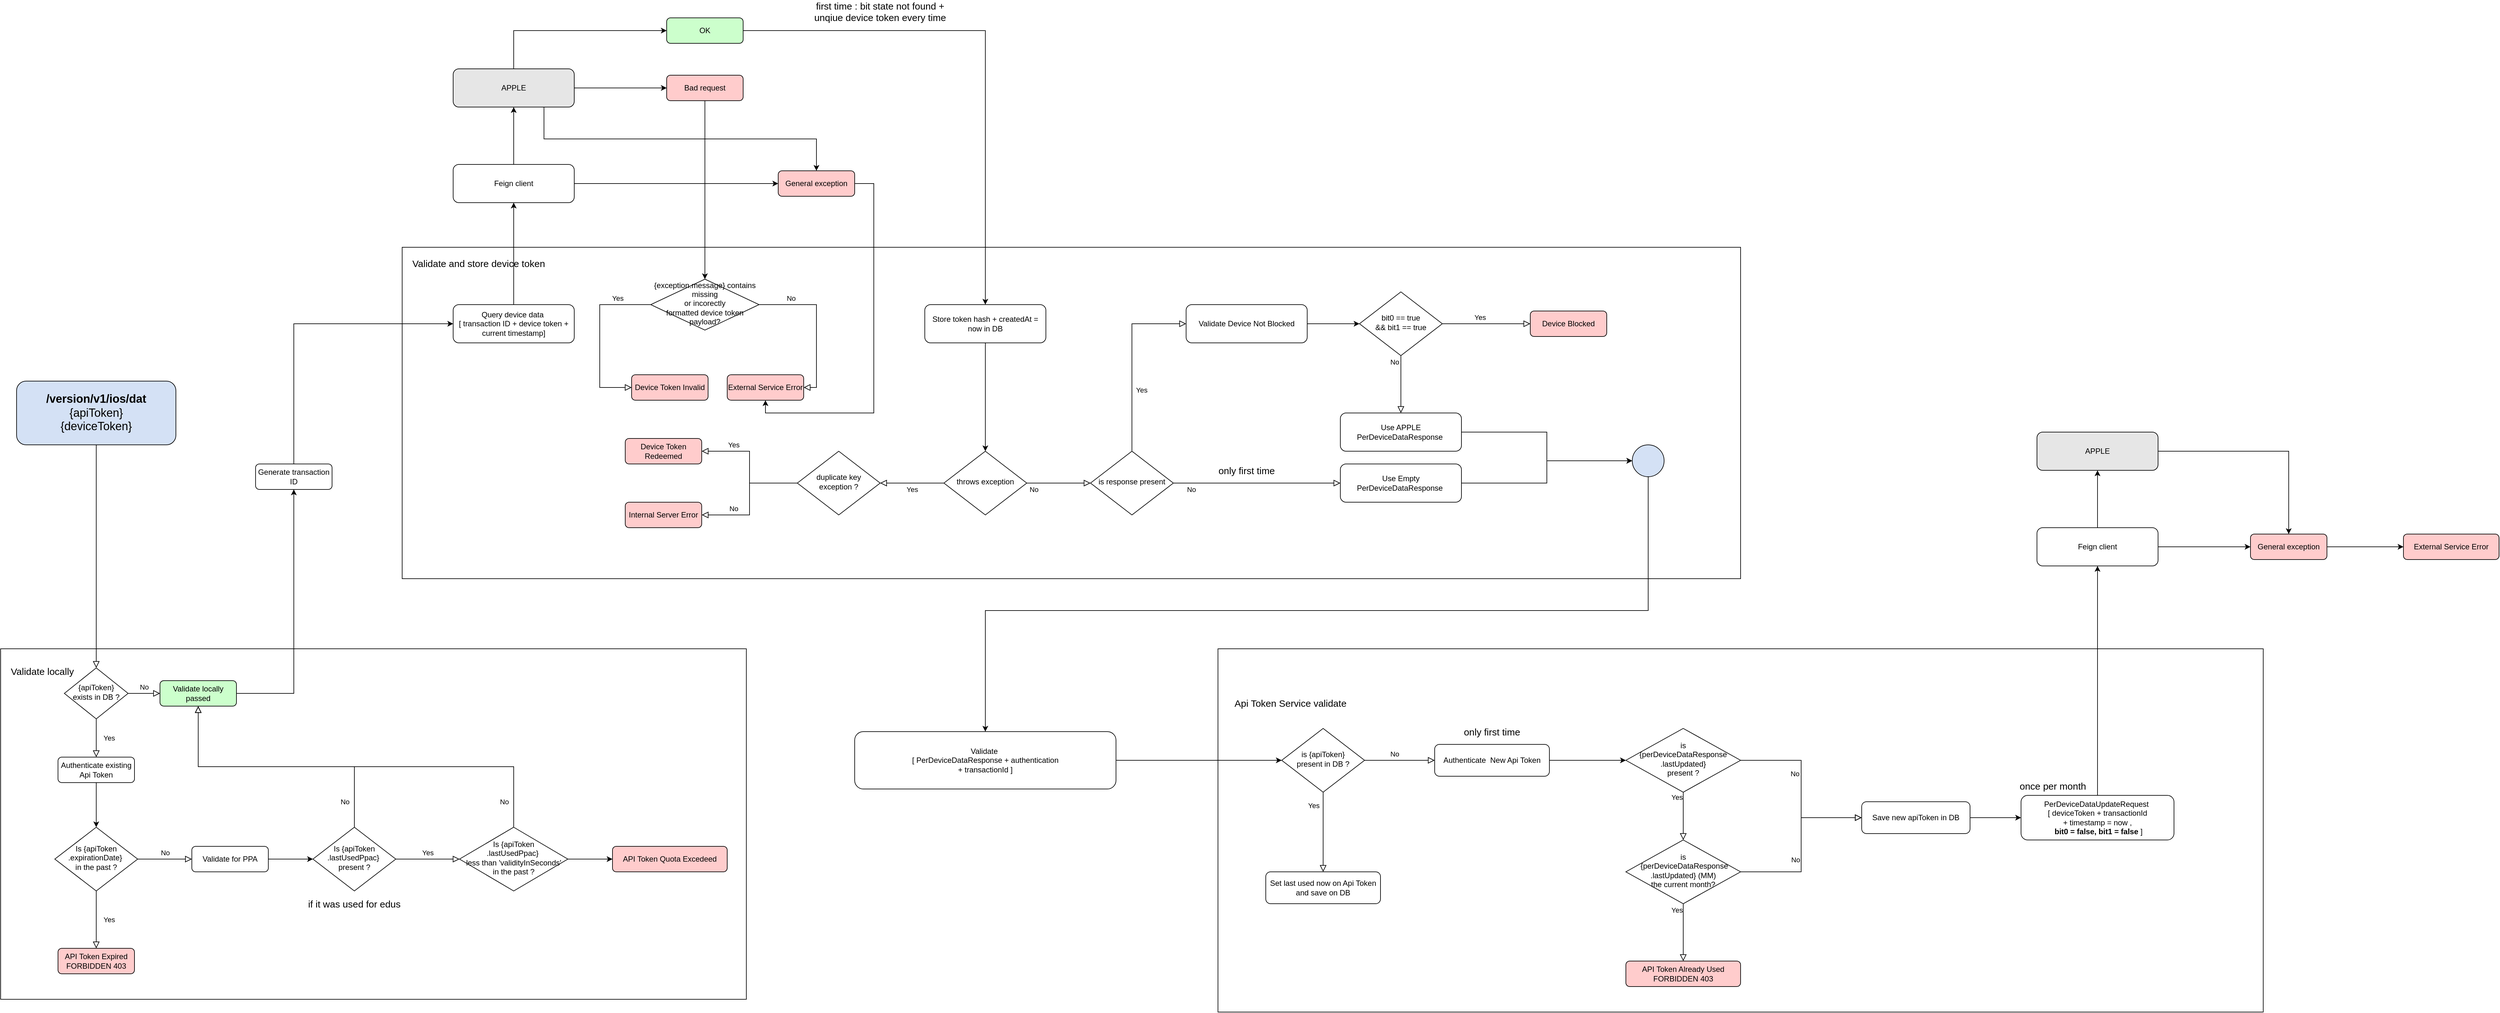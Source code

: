 <mxfile version="15.2.9" type="device"><diagram id="C5RBs43oDa-KdzZeNtuy" name="Page-1"><mxGraphModel dx="4970" dy="3522" grid="1" gridSize="10" guides="1" tooltips="1" connect="1" arrows="1" fold="1" page="1" pageScale="1" pageWidth="827" pageHeight="1169" math="0" shadow="0"><root><mxCell id="WIyWlLk6GJQsqaUBKTNV-0"/><mxCell id="WIyWlLk6GJQsqaUBKTNV-1" parent="WIyWlLk6GJQsqaUBKTNV-0"/><mxCell id="kDPCzdwCUAoRfDHpluw6-25" value="" style="rounded=0;whiteSpace=wrap;html=1;" parent="WIyWlLk6GJQsqaUBKTNV-1" vertex="1"><mxGeometry x="1120" y="-480" width="2100" height="520" as="geometry"/></mxCell><mxCell id="kDPCzdwCUAoRfDHpluw6-26" value="Validate and store device token" style="text;strokeColor=none;fillColor=none;align=left;verticalAlign=top;spacingLeft=4;spacingRight=4;overflow=hidden;rotatable=0;points=[[0,0.5],[1,0.5]];portConstraint=eastwest;fontSize=15;" parent="WIyWlLk6GJQsqaUBKTNV-1" vertex="1"><mxGeometry x="1130" y="-470" width="250" height="20" as="geometry"/></mxCell><mxCell id="kDPCzdwCUAoRfDHpluw6-1" value="" style="rounded=0;whiteSpace=wrap;html=1;" parent="WIyWlLk6GJQsqaUBKTNV-1" vertex="1"><mxGeometry x="490" y="150" width="1170" height="550" as="geometry"/></mxCell><mxCell id="WIyWlLk6GJQsqaUBKTNV-2" value="" style="rounded=0;html=1;jettySize=auto;orthogonalLoop=1;fontSize=11;endArrow=block;endFill=0;endSize=8;strokeWidth=1;shadow=0;labelBackgroundColor=none;edgeStyle=orthogonalEdgeStyle;" parent="WIyWlLk6GJQsqaUBKTNV-1" source="WIyWlLk6GJQsqaUBKTNV-3" target="WIyWlLk6GJQsqaUBKTNV-6" edge="1"><mxGeometry relative="1" as="geometry"/></mxCell><mxCell id="WIyWlLk6GJQsqaUBKTNV-3" value="&lt;font style=&quot;font-size: 18px&quot;&gt;&lt;b&gt;/version/v1/ios/dat&lt;/b&gt;&lt;br&gt;{apiToken}&lt;br&gt;{deviceToken}&lt;/font&gt;" style="rounded=1;whiteSpace=wrap;html=1;fontSize=12;glass=0;strokeWidth=1;shadow=0;fillColor=#D4E1F5;" parent="WIyWlLk6GJQsqaUBKTNV-1" vertex="1"><mxGeometry x="515" y="-270" width="250" height="100" as="geometry"/></mxCell><mxCell id="WIyWlLk6GJQsqaUBKTNV-4" value="Yes" style="rounded=0;html=1;jettySize=auto;orthogonalLoop=1;fontSize=11;endArrow=block;endFill=0;endSize=8;strokeWidth=1;shadow=0;labelBackgroundColor=none;edgeStyle=orthogonalEdgeStyle;" parent="WIyWlLk6GJQsqaUBKTNV-1" source="WIyWlLk6GJQsqaUBKTNV-6" target="WIyWlLk6GJQsqaUBKTNV-12" edge="1"><mxGeometry y="20" relative="1" as="geometry"><mxPoint as="offset"/><mxPoint x="640" y="300" as="targetPoint"/></mxGeometry></mxCell><mxCell id="WIyWlLk6GJQsqaUBKTNV-5" value="No" style="edgeStyle=orthogonalEdgeStyle;rounded=0;html=1;jettySize=auto;orthogonalLoop=1;fontSize=11;endArrow=block;endFill=0;endSize=8;strokeWidth=1;shadow=0;labelBackgroundColor=none;" parent="WIyWlLk6GJQsqaUBKTNV-1" source="WIyWlLk6GJQsqaUBKTNV-6" target="WIyWlLk6GJQsqaUBKTNV-7" edge="1"><mxGeometry y="10" relative="1" as="geometry"><mxPoint as="offset"/></mxGeometry></mxCell><mxCell id="WIyWlLk6GJQsqaUBKTNV-6" value="{apiToken} exists in DB ?" style="rhombus;whiteSpace=wrap;html=1;shadow=0;fontFamily=Helvetica;fontSize=12;align=center;strokeWidth=1;spacing=6;spacingTop=-4;" parent="WIyWlLk6GJQsqaUBKTNV-1" vertex="1"><mxGeometry x="590" y="180" width="100" height="80" as="geometry"/></mxCell><mxCell id="kDPCzdwCUAoRfDHpluw6-21" style="edgeStyle=orthogonalEdgeStyle;rounded=0;orthogonalLoop=1;jettySize=auto;html=1;entryX=0.5;entryY=1;entryDx=0;entryDy=0;fontSize=15;exitX=1;exitY=0.5;exitDx=0;exitDy=0;" parent="WIyWlLk6GJQsqaUBKTNV-1" source="WIyWlLk6GJQsqaUBKTNV-7" target="kDPCzdwCUAoRfDHpluw6-19" edge="1"><mxGeometry relative="1" as="geometry"/></mxCell><mxCell id="WIyWlLk6GJQsqaUBKTNV-7" value="Validate locally passed" style="rounded=1;whiteSpace=wrap;html=1;fontSize=12;glass=0;strokeWidth=1;shadow=0;fillColor=#CCFFCC;" parent="WIyWlLk6GJQsqaUBKTNV-1" vertex="1"><mxGeometry x="740" y="200" width="120" height="40" as="geometry"/></mxCell><mxCell id="WIyWlLk6GJQsqaUBKTNV-11" value="API Token Expired&lt;br&gt;FORBIDDEN 403" style="rounded=1;whiteSpace=wrap;html=1;fontSize=12;glass=0;strokeWidth=1;shadow=0;fillColor=#FFCCCC;" parent="WIyWlLk6GJQsqaUBKTNV-1" vertex="1"><mxGeometry x="580" y="620" width="120" height="40" as="geometry"/></mxCell><mxCell id="kDPCzdwCUAoRfDHpluw6-3" style="edgeStyle=orthogonalEdgeStyle;rounded=0;orthogonalLoop=1;jettySize=auto;html=1;entryX=0.5;entryY=0;entryDx=0;entryDy=0;" parent="WIyWlLk6GJQsqaUBKTNV-1" source="WIyWlLk6GJQsqaUBKTNV-12" target="kDPCzdwCUAoRfDHpluw6-2" edge="1"><mxGeometry relative="1" as="geometry"/></mxCell><mxCell id="WIyWlLk6GJQsqaUBKTNV-12" value="Authenticate existing Api Token" style="rounded=1;whiteSpace=wrap;html=1;fontSize=12;glass=0;strokeWidth=1;shadow=0;" parent="WIyWlLk6GJQsqaUBKTNV-1" vertex="1"><mxGeometry x="580" y="320" width="120" height="40" as="geometry"/></mxCell><mxCell id="kDPCzdwCUAoRfDHpluw6-2" value="Is {apiToken&lt;br&gt;.expirationDate}&amp;nbsp;&lt;br&gt;in the past ?" style="rhombus;whiteSpace=wrap;html=1;shadow=0;fontFamily=Helvetica;fontSize=12;align=center;strokeWidth=1;spacing=6;spacingTop=-4;" parent="WIyWlLk6GJQsqaUBKTNV-1" vertex="1"><mxGeometry x="575" y="430" width="130" height="100" as="geometry"/></mxCell><mxCell id="kDPCzdwCUAoRfDHpluw6-7" value="Yes" style="rounded=0;html=1;jettySize=auto;orthogonalLoop=1;fontSize=11;endArrow=block;endFill=0;endSize=8;strokeWidth=1;shadow=0;labelBackgroundColor=none;edgeStyle=orthogonalEdgeStyle;exitX=0.5;exitY=1;exitDx=0;exitDy=0;entryX=0.5;entryY=0;entryDx=0;entryDy=0;" parent="WIyWlLk6GJQsqaUBKTNV-1" source="kDPCzdwCUAoRfDHpluw6-2" target="WIyWlLk6GJQsqaUBKTNV-11" edge="1"><mxGeometry y="20" relative="1" as="geometry"><mxPoint as="offset"/><mxPoint x="730" y="530" as="sourcePoint"/><mxPoint x="730" y="590" as="targetPoint"/></mxGeometry></mxCell><mxCell id="kDPCzdwCUAoRfDHpluw6-8" value="No" style="edgeStyle=orthogonalEdgeStyle;rounded=0;html=1;jettySize=auto;orthogonalLoop=1;fontSize=11;endArrow=block;endFill=0;endSize=8;strokeWidth=1;shadow=0;labelBackgroundColor=none;exitX=1;exitY=0.5;exitDx=0;exitDy=0;entryX=0;entryY=0.5;entryDx=0;entryDy=0;" parent="WIyWlLk6GJQsqaUBKTNV-1" source="kDPCzdwCUAoRfDHpluw6-2" target="kDPCzdwCUAoRfDHpluw6-9" edge="1"><mxGeometry y="10" relative="1" as="geometry"><mxPoint as="offset"/><mxPoint x="775" y="490" as="sourcePoint"/><mxPoint x="820" y="480" as="targetPoint"/></mxGeometry></mxCell><mxCell id="kDPCzdwCUAoRfDHpluw6-11" style="edgeStyle=orthogonalEdgeStyle;rounded=0;orthogonalLoop=1;jettySize=auto;html=1;" parent="WIyWlLk6GJQsqaUBKTNV-1" source="kDPCzdwCUAoRfDHpluw6-9" target="kDPCzdwCUAoRfDHpluw6-10" edge="1"><mxGeometry relative="1" as="geometry"/></mxCell><mxCell id="kDPCzdwCUAoRfDHpluw6-9" value="Validate for PPA" style="rounded=1;whiteSpace=wrap;html=1;fontSize=12;glass=0;strokeWidth=1;shadow=0;" parent="WIyWlLk6GJQsqaUBKTNV-1" vertex="1"><mxGeometry x="790" y="460" width="120" height="40" as="geometry"/></mxCell><mxCell id="kDPCzdwCUAoRfDHpluw6-10" value="Is {apiToken&lt;br&gt;.lastUsedPpac}&amp;nbsp;&lt;br&gt;present ?" style="rhombus;whiteSpace=wrap;html=1;shadow=0;fontFamily=Helvetica;fontSize=12;align=center;strokeWidth=1;spacing=6;spacingTop=-4;" parent="WIyWlLk6GJQsqaUBKTNV-1" vertex="1"><mxGeometry x="980" y="430" width="130" height="100" as="geometry"/></mxCell><mxCell id="kDPCzdwCUAoRfDHpluw6-13" value="Yes" style="edgeStyle=orthogonalEdgeStyle;rounded=0;html=1;jettySize=auto;orthogonalLoop=1;fontSize=11;endArrow=block;endFill=0;endSize=8;strokeWidth=1;shadow=0;labelBackgroundColor=none;exitX=1;exitY=0.5;exitDx=0;exitDy=0;entryX=0;entryY=0.5;entryDx=0;entryDy=0;" parent="WIyWlLk6GJQsqaUBKTNV-1" source="kDPCzdwCUAoRfDHpluw6-10" target="kDPCzdwCUAoRfDHpluw6-14" edge="1"><mxGeometry y="10" relative="1" as="geometry"><mxPoint as="offset"/><mxPoint x="1270" y="479.5" as="sourcePoint"/><mxPoint x="1220" y="480" as="targetPoint"/></mxGeometry></mxCell><mxCell id="kDPCzdwCUAoRfDHpluw6-16" style="edgeStyle=orthogonalEdgeStyle;rounded=0;orthogonalLoop=1;jettySize=auto;html=1;entryX=0;entryY=0.5;entryDx=0;entryDy=0;" parent="WIyWlLk6GJQsqaUBKTNV-1" source="kDPCzdwCUAoRfDHpluw6-14" target="kDPCzdwCUAoRfDHpluw6-15" edge="1"><mxGeometry relative="1" as="geometry"/></mxCell><mxCell id="kDPCzdwCUAoRfDHpluw6-14" value="Is {apiToken&lt;br&gt;.lastUsedPpac}&amp;nbsp;&lt;br&gt;less than 'validityInSeconds' in the past ?" style="rhombus;whiteSpace=wrap;html=1;shadow=0;fontFamily=Helvetica;fontSize=12;align=center;strokeWidth=1;spacing=6;spacingTop=-4;" parent="WIyWlLk6GJQsqaUBKTNV-1" vertex="1"><mxGeometry x="1210" y="430" width="170" height="100" as="geometry"/></mxCell><mxCell id="kDPCzdwCUAoRfDHpluw6-15" value="API Token Quota Excedeed&lt;br&gt;" style="rounded=1;whiteSpace=wrap;html=1;fontSize=12;glass=0;strokeWidth=1;shadow=0;fillColor=#FFCCCC;" parent="WIyWlLk6GJQsqaUBKTNV-1" vertex="1"><mxGeometry x="1450" y="460" width="180" height="40" as="geometry"/></mxCell><mxCell id="kDPCzdwCUAoRfDHpluw6-17" value="No" style="edgeStyle=orthogonalEdgeStyle;rounded=0;html=1;jettySize=auto;orthogonalLoop=1;fontSize=11;endArrow=block;endFill=0;endSize=8;strokeWidth=1;shadow=0;labelBackgroundColor=none;exitX=0.5;exitY=0;exitDx=0;exitDy=0;entryX=0.5;entryY=1;entryDx=0;entryDy=0;" parent="WIyWlLk6GJQsqaUBKTNV-1" source="kDPCzdwCUAoRfDHpluw6-14" target="WIyWlLk6GJQsqaUBKTNV-7" edge="1"><mxGeometry x="-0.883" y="15" relative="1" as="geometry"><mxPoint as="offset"/><mxPoint x="1240" y="360" as="sourcePoint"/><mxPoint x="1325" y="360" as="targetPoint"/></mxGeometry></mxCell><mxCell id="kDPCzdwCUAoRfDHpluw6-18" value="Validate locally" style="text;strokeColor=none;fillColor=none;align=left;verticalAlign=top;spacingLeft=4;spacingRight=4;overflow=hidden;rotatable=0;points=[[0,0.5],[1,0.5]];portConstraint=eastwest;fontSize=15;" parent="WIyWlLk6GJQsqaUBKTNV-1" vertex="1"><mxGeometry x="500" y="170" width="130" height="20" as="geometry"/></mxCell><mxCell id="kDPCzdwCUAoRfDHpluw6-24" style="edgeStyle=orthogonalEdgeStyle;rounded=0;orthogonalLoop=1;jettySize=auto;html=1;entryX=0;entryY=0.5;entryDx=0;entryDy=0;fontSize=15;exitX=0.5;exitY=0;exitDx=0;exitDy=0;" parent="WIyWlLk6GJQsqaUBKTNV-1" target="kDPCzdwCUAoRfDHpluw6-23" edge="1"><mxGeometry relative="1" as="geometry"><mxPoint x="950" as="sourcePoint"/><Array as="points"><mxPoint x="950" y="-360"/></Array></mxGeometry></mxCell><mxCell id="kDPCzdwCUAoRfDHpluw6-19" value="Generate transaction ID" style="rounded=1;whiteSpace=wrap;html=1;fontSize=12;glass=0;strokeWidth=1;shadow=0;" parent="WIyWlLk6GJQsqaUBKTNV-1" vertex="1"><mxGeometry x="890" y="-140" width="120" height="40" as="geometry"/></mxCell><mxCell id="kDPCzdwCUAoRfDHpluw6-28" style="edgeStyle=orthogonalEdgeStyle;rounded=0;orthogonalLoop=1;jettySize=auto;html=1;entryX=0.5;entryY=1;entryDx=0;entryDy=0;fontSize=15;" parent="WIyWlLk6GJQsqaUBKTNV-1" source="kDPCzdwCUAoRfDHpluw6-23" target="kDPCzdwCUAoRfDHpluw6-32" edge="1"><mxGeometry relative="1" as="geometry"/></mxCell><mxCell id="kDPCzdwCUAoRfDHpluw6-23" value="Query device data&amp;nbsp;&lt;br&gt;[ transaction ID + device token + current timestamp]" style="rounded=1;whiteSpace=wrap;html=1;fontSize=12;glass=0;strokeWidth=1;shadow=0;" parent="WIyWlLk6GJQsqaUBKTNV-1" vertex="1"><mxGeometry x="1200" y="-390" width="190" height="60" as="geometry"/></mxCell><mxCell id="kDPCzdwCUAoRfDHpluw6-31" style="edgeStyle=orthogonalEdgeStyle;rounded=0;orthogonalLoop=1;jettySize=auto;html=1;entryX=0;entryY=0.5;entryDx=0;entryDy=0;fontSize=15;" parent="WIyWlLk6GJQsqaUBKTNV-1" source="kDPCzdwCUAoRfDHpluw6-27" target="kDPCzdwCUAoRfDHpluw6-30" edge="1"><mxGeometry relative="1" as="geometry"/></mxCell><mxCell id="kDPCzdwCUAoRfDHpluw6-47" style="edgeStyle=orthogonalEdgeStyle;rounded=0;orthogonalLoop=1;jettySize=auto;html=1;entryX=0;entryY=0.5;entryDx=0;entryDy=0;fontSize=15;" parent="WIyWlLk6GJQsqaUBKTNV-1" source="kDPCzdwCUAoRfDHpluw6-27" target="kDPCzdwCUAoRfDHpluw6-45" edge="1"><mxGeometry relative="1" as="geometry"><Array as="points"><mxPoint x="1295" y="-820"/></Array></mxGeometry></mxCell><mxCell id="nujJ4bmNNeOrQRtzwiXc-0" style="edgeStyle=orthogonalEdgeStyle;rounded=0;orthogonalLoop=1;jettySize=auto;html=1;exitX=0.75;exitY=1;exitDx=0;exitDy=0;entryX=0.5;entryY=0;entryDx=0;entryDy=0;" edge="1" parent="WIyWlLk6GJQsqaUBKTNV-1" source="kDPCzdwCUAoRfDHpluw6-27" target="kDPCzdwCUAoRfDHpluw6-34"><mxGeometry relative="1" as="geometry"/></mxCell><mxCell id="kDPCzdwCUAoRfDHpluw6-27" value="APPLE" style="rounded=1;whiteSpace=wrap;html=1;fontSize=12;glass=0;strokeWidth=1;shadow=0;fillColor=#E6E6E6;" parent="WIyWlLk6GJQsqaUBKTNV-1" vertex="1"><mxGeometry x="1200" y="-760" width="190" height="60" as="geometry"/></mxCell><mxCell id="kDPCzdwCUAoRfDHpluw6-40" style="edgeStyle=orthogonalEdgeStyle;rounded=0;orthogonalLoop=1;jettySize=auto;html=1;entryX=0.5;entryY=0;entryDx=0;entryDy=0;fontSize=15;" parent="WIyWlLk6GJQsqaUBKTNV-1" source="kDPCzdwCUAoRfDHpluw6-30" target="kDPCzdwCUAoRfDHpluw6-39" edge="1"><mxGeometry relative="1" as="geometry"/></mxCell><mxCell id="kDPCzdwCUAoRfDHpluw6-30" value="Bad request" style="rounded=1;whiteSpace=wrap;html=1;fontSize=12;glass=0;strokeWidth=1;shadow=0;fillColor=#FFCCCC;" parent="WIyWlLk6GJQsqaUBKTNV-1" vertex="1"><mxGeometry x="1535" y="-750" width="120" height="40" as="geometry"/></mxCell><mxCell id="kDPCzdwCUAoRfDHpluw6-33" style="edgeStyle=orthogonalEdgeStyle;rounded=0;orthogonalLoop=1;jettySize=auto;html=1;entryX=0.5;entryY=1;entryDx=0;entryDy=0;fontSize=15;" parent="WIyWlLk6GJQsqaUBKTNV-1" source="kDPCzdwCUAoRfDHpluw6-32" target="kDPCzdwCUAoRfDHpluw6-27" edge="1"><mxGeometry relative="1" as="geometry"/></mxCell><mxCell id="kDPCzdwCUAoRfDHpluw6-36" style="edgeStyle=orthogonalEdgeStyle;rounded=0;orthogonalLoop=1;jettySize=auto;html=1;entryX=0;entryY=0.5;entryDx=0;entryDy=0;fontSize=15;" parent="WIyWlLk6GJQsqaUBKTNV-1" source="kDPCzdwCUAoRfDHpluw6-32" target="kDPCzdwCUAoRfDHpluw6-34" edge="1"><mxGeometry relative="1" as="geometry"/></mxCell><mxCell id="kDPCzdwCUAoRfDHpluw6-32" value="Feign client" style="rounded=1;whiteSpace=wrap;html=1;fontSize=12;glass=0;strokeWidth=1;shadow=0;" parent="WIyWlLk6GJQsqaUBKTNV-1" vertex="1"><mxGeometry x="1200" y="-610" width="190" height="60" as="geometry"/></mxCell><mxCell id="kDPCzdwCUAoRfDHpluw6-44" style="edgeStyle=orthogonalEdgeStyle;rounded=0;orthogonalLoop=1;jettySize=auto;html=1;entryX=0.5;entryY=1;entryDx=0;entryDy=0;fontSize=15;" parent="WIyWlLk6GJQsqaUBKTNV-1" source="kDPCzdwCUAoRfDHpluw6-34" target="kDPCzdwCUAoRfDHpluw6-38" edge="1"><mxGeometry relative="1" as="geometry"><Array as="points"><mxPoint x="1860" y="-580"/><mxPoint x="1860" y="-220"/><mxPoint x="1690" y="-220"/></Array></mxGeometry></mxCell><mxCell id="kDPCzdwCUAoRfDHpluw6-34" value="General exception" style="rounded=1;whiteSpace=wrap;html=1;fontSize=12;glass=0;strokeWidth=1;shadow=0;fillColor=#FFCCCC;" parent="WIyWlLk6GJQsqaUBKTNV-1" vertex="1"><mxGeometry x="1710" y="-600" width="120" height="40" as="geometry"/></mxCell><mxCell id="kDPCzdwCUAoRfDHpluw6-37" value="Device Token Invalid" style="rounded=1;whiteSpace=wrap;html=1;fontSize=12;glass=0;strokeWidth=1;shadow=0;fillColor=#FFCCCC;" parent="WIyWlLk6GJQsqaUBKTNV-1" vertex="1"><mxGeometry x="1480" y="-280" width="120" height="40" as="geometry"/></mxCell><mxCell id="kDPCzdwCUAoRfDHpluw6-38" value="External Service Error" style="rounded=1;whiteSpace=wrap;html=1;fontSize=12;glass=0;strokeWidth=1;shadow=0;fillColor=#FFCCCC;" parent="WIyWlLk6GJQsqaUBKTNV-1" vertex="1"><mxGeometry x="1630" y="-280" width="120" height="40" as="geometry"/></mxCell><mxCell id="kDPCzdwCUAoRfDHpluw6-39" value="{exception.message} contains missing &lt;br&gt;or incorectly &lt;br&gt;formatted device token payload?" style="rhombus;whiteSpace=wrap;html=1;shadow=0;fontFamily=Helvetica;fontSize=12;align=center;strokeWidth=1;spacing=6;spacingTop=-4;" parent="WIyWlLk6GJQsqaUBKTNV-1" vertex="1"><mxGeometry x="1510" y="-430" width="170" height="80" as="geometry"/></mxCell><mxCell id="kDPCzdwCUAoRfDHpluw6-41" value="No" style="edgeStyle=orthogonalEdgeStyle;rounded=0;html=1;jettySize=auto;orthogonalLoop=1;fontSize=11;endArrow=block;endFill=0;endSize=8;strokeWidth=1;shadow=0;labelBackgroundColor=none;exitX=1;exitY=0.5;exitDx=0;exitDy=0;entryX=1;entryY=0.5;entryDx=0;entryDy=0;" parent="WIyWlLk6GJQsqaUBKTNV-1" source="kDPCzdwCUAoRfDHpluw6-39" target="kDPCzdwCUAoRfDHpluw6-38" edge="1"><mxGeometry x="-0.583" y="10" relative="1" as="geometry"><mxPoint as="offset"/><mxPoint x="1460" y="-330" as="sourcePoint"/><mxPoint x="1510" y="-330" as="targetPoint"/></mxGeometry></mxCell><mxCell id="kDPCzdwCUAoRfDHpluw6-42" value="Yes" style="edgeStyle=orthogonalEdgeStyle;rounded=0;html=1;jettySize=auto;orthogonalLoop=1;fontSize=11;endArrow=block;endFill=0;endSize=8;strokeWidth=1;shadow=0;labelBackgroundColor=none;exitX=0;exitY=0.5;exitDx=0;exitDy=0;entryX=0;entryY=0.5;entryDx=0;entryDy=0;" parent="WIyWlLk6GJQsqaUBKTNV-1" source="kDPCzdwCUAoRfDHpluw6-39" target="kDPCzdwCUAoRfDHpluw6-37" edge="1"><mxGeometry x="-0.6" y="-10" relative="1" as="geometry"><mxPoint as="offset"/><mxPoint x="1690" y="-380" as="sourcePoint"/><mxPoint x="1811" y="-320" as="targetPoint"/><Array as="points"><mxPoint x="1430" y="-390"/><mxPoint x="1430" y="-260"/></Array></mxGeometry></mxCell><mxCell id="kDPCzdwCUAoRfDHpluw6-51" style="edgeStyle=orthogonalEdgeStyle;rounded=0;orthogonalLoop=1;jettySize=auto;html=1;fontSize=15;" parent="WIyWlLk6GJQsqaUBKTNV-1" source="kDPCzdwCUAoRfDHpluw6-45" target="kDPCzdwCUAoRfDHpluw6-50" edge="1"><mxGeometry relative="1" as="geometry"/></mxCell><mxCell id="kDPCzdwCUAoRfDHpluw6-45" value="OK" style="rounded=1;whiteSpace=wrap;html=1;fontSize=12;glass=0;strokeWidth=1;shadow=0;fillColor=#CCFFCC;" parent="WIyWlLk6GJQsqaUBKTNV-1" vertex="1"><mxGeometry x="1535" y="-840" width="120" height="40" as="geometry"/></mxCell><mxCell id="kDPCzdwCUAoRfDHpluw6-57" style="edgeStyle=orthogonalEdgeStyle;rounded=0;orthogonalLoop=1;jettySize=auto;html=1;fontSize=15;" parent="WIyWlLk6GJQsqaUBKTNV-1" source="kDPCzdwCUAoRfDHpluw6-50" target="kDPCzdwCUAoRfDHpluw6-52" edge="1"><mxGeometry relative="1" as="geometry"/></mxCell><mxCell id="kDPCzdwCUAoRfDHpluw6-50" value="Store token hash + createdAt = now in DB" style="rounded=1;whiteSpace=wrap;html=1;fontSize=12;glass=0;strokeWidth=1;shadow=0;" parent="WIyWlLk6GJQsqaUBKTNV-1" vertex="1"><mxGeometry x="1940" y="-390" width="190" height="60" as="geometry"/></mxCell><mxCell id="kDPCzdwCUAoRfDHpluw6-52" value="throws exception" style="rhombus;whiteSpace=wrap;html=1;shadow=0;fontFamily=Helvetica;fontSize=12;align=center;strokeWidth=1;spacing=6;spacingTop=-4;" parent="WIyWlLk6GJQsqaUBKTNV-1" vertex="1"><mxGeometry x="1970" y="-160" width="130" height="100" as="geometry"/></mxCell><mxCell id="kDPCzdwCUAoRfDHpluw6-54" value="Yes" style="edgeStyle=orthogonalEdgeStyle;rounded=0;html=1;jettySize=auto;orthogonalLoop=1;fontSize=11;endArrow=block;endFill=0;endSize=8;strokeWidth=1;shadow=0;labelBackgroundColor=none;exitX=0;exitY=0.5;exitDx=0;exitDy=0;entryX=1;entryY=0.5;entryDx=0;entryDy=0;" parent="WIyWlLk6GJQsqaUBKTNV-1" source="kDPCzdwCUAoRfDHpluw6-52" target="kDPCzdwCUAoRfDHpluw6-56" edge="1"><mxGeometry y="10" relative="1" as="geometry"><mxPoint as="offset"/><mxPoint x="2110.0" y="-170" as="sourcePoint"/><mxPoint x="2210.0" y="-170" as="targetPoint"/></mxGeometry></mxCell><mxCell id="kDPCzdwCUAoRfDHpluw6-56" value="duplicate key exception ?" style="rhombus;whiteSpace=wrap;html=1;shadow=0;fontFamily=Helvetica;fontSize=12;align=center;strokeWidth=1;spacing=6;spacingTop=-4;" parent="WIyWlLk6GJQsqaUBKTNV-1" vertex="1"><mxGeometry x="1740" y="-160" width="130" height="100" as="geometry"/></mxCell><mxCell id="kDPCzdwCUAoRfDHpluw6-58" value="Device Token Redeemed" style="rounded=1;whiteSpace=wrap;html=1;fontSize=12;glass=0;strokeWidth=1;shadow=0;fillColor=#FFCCCC;" parent="WIyWlLk6GJQsqaUBKTNV-1" vertex="1"><mxGeometry x="1470" y="-180" width="120" height="40" as="geometry"/></mxCell><mxCell id="kDPCzdwCUAoRfDHpluw6-59" value="Internal Server Error" style="rounded=1;whiteSpace=wrap;html=1;fontSize=12;glass=0;strokeWidth=1;shadow=0;fillColor=#FFCCCC;" parent="WIyWlLk6GJQsqaUBKTNV-1" vertex="1"><mxGeometry x="1470" y="-80" width="120" height="40" as="geometry"/></mxCell><mxCell id="kDPCzdwCUAoRfDHpluw6-63" value="Yes" style="edgeStyle=orthogonalEdgeStyle;rounded=0;html=1;jettySize=auto;orthogonalLoop=1;fontSize=11;endArrow=block;endFill=0;endSize=8;strokeWidth=1;shadow=0;labelBackgroundColor=none;exitX=0;exitY=0.5;exitDx=0;exitDy=0;entryX=1;entryY=0.5;entryDx=0;entryDy=0;" parent="WIyWlLk6GJQsqaUBKTNV-1" source="kDPCzdwCUAoRfDHpluw6-56" target="kDPCzdwCUAoRfDHpluw6-58" edge="1"><mxGeometry x="0.5" y="-10" relative="1" as="geometry"><mxPoint as="offset"/><mxPoint x="1980" y="-100" as="sourcePoint"/><mxPoint x="1880" y="-100" as="targetPoint"/></mxGeometry></mxCell><mxCell id="kDPCzdwCUAoRfDHpluw6-64" value="No" style="edgeStyle=orthogonalEdgeStyle;rounded=0;html=1;jettySize=auto;orthogonalLoop=1;fontSize=11;endArrow=block;endFill=0;endSize=8;strokeWidth=1;shadow=0;labelBackgroundColor=none;exitX=0;exitY=0.5;exitDx=0;exitDy=0;entryX=1;entryY=0.5;entryDx=0;entryDy=0;" parent="WIyWlLk6GJQsqaUBKTNV-1" source="kDPCzdwCUAoRfDHpluw6-56" target="kDPCzdwCUAoRfDHpluw6-59" edge="1"><mxGeometry x="0.5" y="-10" relative="1" as="geometry"><mxPoint as="offset"/><mxPoint x="1750" y="-100" as="sourcePoint"/><mxPoint x="1600" y="-150" as="targetPoint"/></mxGeometry></mxCell><mxCell id="kDPCzdwCUAoRfDHpluw6-65" value="No" style="edgeStyle=orthogonalEdgeStyle;rounded=0;html=1;jettySize=auto;orthogonalLoop=1;fontSize=11;endArrow=block;endFill=0;endSize=8;strokeWidth=1;shadow=0;labelBackgroundColor=none;exitX=1;exitY=0.5;exitDx=0;exitDy=0;entryX=0;entryY=0.5;entryDx=0;entryDy=0;" parent="WIyWlLk6GJQsqaUBKTNV-1" source="kDPCzdwCUAoRfDHpluw6-52" target="kDPCzdwCUAoRfDHpluw6-66" edge="1"><mxGeometry x="-0.787" y="-10" relative="1" as="geometry"><mxPoint as="offset"/><mxPoint x="2160" y="-230" as="sourcePoint"/><mxPoint x="2060" y="-230" as="targetPoint"/></mxGeometry></mxCell><mxCell id="kDPCzdwCUAoRfDHpluw6-66" value="is response present" style="rhombus;whiteSpace=wrap;html=1;shadow=0;fontFamily=Helvetica;fontSize=12;align=center;strokeWidth=1;spacing=6;spacingTop=-4;" parent="WIyWlLk6GJQsqaUBKTNV-1" vertex="1"><mxGeometry x="2200" y="-160" width="130" height="100" as="geometry"/></mxCell><mxCell id="kDPCzdwCUAoRfDHpluw6-74" style="edgeStyle=orthogonalEdgeStyle;rounded=0;orthogonalLoop=1;jettySize=auto;html=1;entryX=0;entryY=0.5;entryDx=0;entryDy=0;fontSize=15;" parent="WIyWlLk6GJQsqaUBKTNV-1" source="kDPCzdwCUAoRfDHpluw6-67" target="kDPCzdwCUAoRfDHpluw6-69" edge="1"><mxGeometry relative="1" as="geometry"/></mxCell><mxCell id="kDPCzdwCUAoRfDHpluw6-67" value="Validate Device Not Blocked" style="rounded=1;whiteSpace=wrap;html=1;fontSize=12;glass=0;strokeWidth=1;shadow=0;" parent="WIyWlLk6GJQsqaUBKTNV-1" vertex="1"><mxGeometry x="2350" y="-390" width="190" height="60" as="geometry"/></mxCell><mxCell id="kDPCzdwCUAoRfDHpluw6-69" value="bit0 == true&lt;br&gt;&amp;amp;&amp;amp; bit1 == true" style="rhombus;whiteSpace=wrap;html=1;shadow=0;fontFamily=Helvetica;fontSize=12;align=center;strokeWidth=1;spacing=6;spacingTop=-4;" parent="WIyWlLk6GJQsqaUBKTNV-1" vertex="1"><mxGeometry x="2622" y="-410" width="130" height="100" as="geometry"/></mxCell><mxCell id="kDPCzdwCUAoRfDHpluw6-71" value="Device Blocked" style="rounded=1;whiteSpace=wrap;html=1;fontSize=12;glass=0;strokeWidth=1;shadow=0;fillColor=#FFCCCC;" parent="WIyWlLk6GJQsqaUBKTNV-1" vertex="1"><mxGeometry x="2890" y="-380" width="120" height="40" as="geometry"/></mxCell><mxCell id="kDPCzdwCUAoRfDHpluw6-75" value="Yes" style="edgeStyle=orthogonalEdgeStyle;rounded=0;html=1;jettySize=auto;orthogonalLoop=1;fontSize=11;endArrow=block;endFill=0;endSize=8;strokeWidth=1;shadow=0;labelBackgroundColor=none;exitX=1;exitY=0.5;exitDx=0;exitDy=0;entryX=0;entryY=0.5;entryDx=0;entryDy=0;" parent="WIyWlLk6GJQsqaUBKTNV-1" source="kDPCzdwCUAoRfDHpluw6-69" target="kDPCzdwCUAoRfDHpluw6-71" edge="1"><mxGeometry x="-0.167" y="10" relative="1" as="geometry"><mxPoint x="1" as="offset"/><mxPoint x="2930" y="-241.18" as="sourcePoint"/><mxPoint x="2830" y="-241.18" as="targetPoint"/></mxGeometry></mxCell><mxCell id="kDPCzdwCUAoRfDHpluw6-76" value="Yes" style="edgeStyle=orthogonalEdgeStyle;rounded=0;html=1;jettySize=auto;orthogonalLoop=1;fontSize=11;endArrow=block;endFill=0;endSize=8;strokeWidth=1;shadow=0;labelBackgroundColor=none;exitX=0.5;exitY=0;exitDx=0;exitDy=0;entryX=0;entryY=0.5;entryDx=0;entryDy=0;" parent="WIyWlLk6GJQsqaUBKTNV-1" source="kDPCzdwCUAoRfDHpluw6-66" target="kDPCzdwCUAoRfDHpluw6-67" edge="1"><mxGeometry x="-0.324" y="-15" relative="1" as="geometry"><mxPoint as="offset"/><mxPoint x="2370" y="-220.59" as="sourcePoint"/><mxPoint x="2490" y="-220.59" as="targetPoint"/></mxGeometry></mxCell><mxCell id="kDPCzdwCUAoRfDHpluw6-91" style="edgeStyle=orthogonalEdgeStyle;rounded=0;orthogonalLoop=1;jettySize=auto;html=1;entryX=0;entryY=0.5;entryDx=0;entryDy=0;fontSize=15;" parent="WIyWlLk6GJQsqaUBKTNV-1" source="kDPCzdwCUAoRfDHpluw6-79" target="kDPCzdwCUAoRfDHpluw6-84" edge="1"><mxGeometry relative="1" as="geometry"/></mxCell><mxCell id="kDPCzdwCUAoRfDHpluw6-79" value="Use Empty PerDeviceDataResponse&amp;nbsp;" style="rounded=1;whiteSpace=wrap;html=1;fontSize=12;glass=0;strokeWidth=1;shadow=0;" parent="WIyWlLk6GJQsqaUBKTNV-1" vertex="1"><mxGeometry x="2592" y="-140" width="190" height="60" as="geometry"/></mxCell><mxCell id="kDPCzdwCUAoRfDHpluw6-80" value="No" style="edgeStyle=orthogonalEdgeStyle;rounded=0;html=1;jettySize=auto;orthogonalLoop=1;fontSize=11;endArrow=block;endFill=0;endSize=8;strokeWidth=1;shadow=0;labelBackgroundColor=none;exitX=1;exitY=0.5;exitDx=0;exitDy=0;entryX=0;entryY=0.5;entryDx=0;entryDy=0;" parent="WIyWlLk6GJQsqaUBKTNV-1" source="kDPCzdwCUAoRfDHpluw6-66" target="kDPCzdwCUAoRfDHpluw6-79" edge="1"><mxGeometry x="-0.787" y="-10" relative="1" as="geometry"><mxPoint as="offset"/><mxPoint x="2480" y="-100" as="sourcePoint"/><mxPoint x="2580" y="-100" as="targetPoint"/></mxGeometry></mxCell><mxCell id="kDPCzdwCUAoRfDHpluw6-85" style="edgeStyle=orthogonalEdgeStyle;rounded=0;orthogonalLoop=1;jettySize=auto;html=1;entryX=0;entryY=0.5;entryDx=0;entryDy=0;fontSize=15;" parent="WIyWlLk6GJQsqaUBKTNV-1" source="kDPCzdwCUAoRfDHpluw6-81" target="kDPCzdwCUAoRfDHpluw6-84" edge="1"><mxGeometry relative="1" as="geometry"/></mxCell><mxCell id="kDPCzdwCUAoRfDHpluw6-81" value="Use APPLE PerDeviceDataResponse&amp;nbsp;" style="rounded=1;whiteSpace=wrap;html=1;fontSize=12;glass=0;strokeWidth=1;shadow=0;" parent="WIyWlLk6GJQsqaUBKTNV-1" vertex="1"><mxGeometry x="2592" y="-220" width="190" height="60" as="geometry"/></mxCell><mxCell id="kDPCzdwCUAoRfDHpluw6-82" value="No" style="edgeStyle=orthogonalEdgeStyle;rounded=0;html=1;jettySize=auto;orthogonalLoop=1;fontSize=11;endArrow=block;endFill=0;endSize=8;strokeWidth=1;shadow=0;labelBackgroundColor=none;exitX=0.5;exitY=1;exitDx=0;exitDy=0;entryX=0.5;entryY=0;entryDx=0;entryDy=0;" parent="WIyWlLk6GJQsqaUBKTNV-1" source="kDPCzdwCUAoRfDHpluw6-69" target="kDPCzdwCUAoRfDHpluw6-81" edge="1"><mxGeometry x="-0.787" y="-10" relative="1" as="geometry"><mxPoint as="offset"/><mxPoint x="2780" y="-260.59" as="sourcePoint"/><mxPoint x="3042" y="-260.59" as="targetPoint"/></mxGeometry></mxCell><mxCell id="kDPCzdwCUAoRfDHpluw6-90" value="" style="rounded=0;whiteSpace=wrap;html=1;" parent="WIyWlLk6GJQsqaUBKTNV-1" vertex="1"><mxGeometry x="2400" y="150" width="1640" height="570" as="geometry"/></mxCell><mxCell id="kDPCzdwCUAoRfDHpluw6-136" style="edgeStyle=orthogonalEdgeStyle;rounded=0;orthogonalLoop=1;jettySize=auto;html=1;fontSize=15;" parent="WIyWlLk6GJQsqaUBKTNV-1" source="kDPCzdwCUAoRfDHpluw6-84" target="kDPCzdwCUAoRfDHpluw6-93" edge="1"><mxGeometry relative="1" as="geometry"><Array as="points"><mxPoint x="3075" y="90"/><mxPoint x="2035" y="90"/></Array></mxGeometry></mxCell><mxCell id="kDPCzdwCUAoRfDHpluw6-84" value="" style="ellipse;whiteSpace=wrap;html=1;aspect=fixed;fontSize=15;fillColor=#D4E1F5;align=left;" parent="WIyWlLk6GJQsqaUBKTNV-1" vertex="1"><mxGeometry x="3050" y="-170" width="50" height="50" as="geometry"/></mxCell><mxCell id="kDPCzdwCUAoRfDHpluw6-92" value="Api Token Service validate" style="text;strokeColor=none;fillColor=none;align=left;verticalAlign=top;spacingLeft=4;spacingRight=4;overflow=hidden;rotatable=0;points=[[0,0.5],[1,0.5]];portConstraint=eastwest;fontSize=15;" parent="WIyWlLk6GJQsqaUBKTNV-1" vertex="1"><mxGeometry x="2420" y="220" width="210" height="20" as="geometry"/></mxCell><mxCell id="kDPCzdwCUAoRfDHpluw6-127" style="edgeStyle=orthogonalEdgeStyle;rounded=0;orthogonalLoop=1;jettySize=auto;html=1;fontSize=15;" parent="WIyWlLk6GJQsqaUBKTNV-1" source="kDPCzdwCUAoRfDHpluw6-93" target="kDPCzdwCUAoRfDHpluw6-97" edge="1"><mxGeometry relative="1" as="geometry"/></mxCell><mxCell id="kDPCzdwCUAoRfDHpluw6-93" value="Validate&amp;nbsp;&lt;br&gt;[ PerDeviceDataResponse + authentication &lt;br&gt;+ transactionId ]" style="rounded=1;whiteSpace=wrap;html=1;fontSize=12;glass=0;strokeWidth=1;shadow=0;" parent="WIyWlLk6GJQsqaUBKTNV-1" vertex="1"><mxGeometry x="1830" y="280" width="410" height="90" as="geometry"/></mxCell><mxCell id="kDPCzdwCUAoRfDHpluw6-105" style="edgeStyle=orthogonalEdgeStyle;rounded=0;orthogonalLoop=1;jettySize=auto;html=1;entryX=0;entryY=0.5;entryDx=0;entryDy=0;fontSize=15;" parent="WIyWlLk6GJQsqaUBKTNV-1" source="kDPCzdwCUAoRfDHpluw6-96" target="kDPCzdwCUAoRfDHpluw6-102" edge="1"><mxGeometry relative="1" as="geometry"/></mxCell><mxCell id="kDPCzdwCUAoRfDHpluw6-96" value="Authenticate&amp;nbsp; New Api Token" style="rounded=1;whiteSpace=wrap;html=1;fontSize=12;glass=0;strokeWidth=1;shadow=0;" parent="WIyWlLk6GJQsqaUBKTNV-1" vertex="1"><mxGeometry x="2740" y="300" width="180" height="50" as="geometry"/></mxCell><mxCell id="kDPCzdwCUAoRfDHpluw6-97" value="is {apiToken} &lt;br&gt;present in DB ?" style="rhombus;whiteSpace=wrap;html=1;shadow=0;fontFamily=Helvetica;fontSize=12;align=center;strokeWidth=1;spacing=6;spacingTop=-4;" parent="WIyWlLk6GJQsqaUBKTNV-1" vertex="1"><mxGeometry x="2500" y="275" width="130" height="100" as="geometry"/></mxCell><mxCell id="kDPCzdwCUAoRfDHpluw6-98" value="No" style="edgeStyle=orthogonalEdgeStyle;rounded=0;html=1;jettySize=auto;orthogonalLoop=1;fontSize=11;endArrow=block;endFill=0;endSize=8;strokeWidth=1;shadow=0;labelBackgroundColor=none;exitX=1;exitY=0.5;exitDx=0;exitDy=0;entryX=0;entryY=0.5;entryDx=0;entryDy=0;" parent="WIyWlLk6GJQsqaUBKTNV-1" source="kDPCzdwCUAoRfDHpluw6-97" target="kDPCzdwCUAoRfDHpluw6-96" edge="1"><mxGeometry x="-0.167" y="10" relative="1" as="geometry"><mxPoint x="1" as="offset"/><mxPoint x="2808" y="443.82" as="sourcePoint"/><mxPoint x="2768" y="325" as="targetPoint"/></mxGeometry></mxCell><mxCell id="kDPCzdwCUAoRfDHpluw6-99" value="Yes" style="edgeStyle=orthogonalEdgeStyle;rounded=0;html=1;jettySize=auto;orthogonalLoop=1;fontSize=11;endArrow=block;endFill=0;endSize=8;strokeWidth=1;shadow=0;labelBackgroundColor=none;exitX=0.5;exitY=1;exitDx=0;exitDy=0;entryX=0.5;entryY=0;entryDx=0;entryDy=0;" parent="WIyWlLk6GJQsqaUBKTNV-1" source="kDPCzdwCUAoRfDHpluw6-97" target="kDPCzdwCUAoRfDHpluw6-125" edge="1"><mxGeometry x="-0.667" y="-15" relative="1" as="geometry"><mxPoint as="offset"/><mxPoint x="2658" y="424.41" as="sourcePoint"/><mxPoint x="2565" y="465" as="targetPoint"/></mxGeometry></mxCell><mxCell id="kDPCzdwCUAoRfDHpluw6-102" value="is &lt;br&gt;{perDeviceDataResponse&lt;br&gt;.lastUpdated} &lt;br&gt;present ?" style="rhombus;whiteSpace=wrap;html=1;shadow=0;fontFamily=Helvetica;fontSize=12;align=center;strokeWidth=1;spacing=6;spacingTop=-4;" parent="WIyWlLk6GJQsqaUBKTNV-1" vertex="1"><mxGeometry x="3040" y="275" width="180" height="100" as="geometry"/></mxCell><mxCell id="kDPCzdwCUAoRfDHpluw6-103" value="No" style="edgeStyle=orthogonalEdgeStyle;rounded=0;html=1;jettySize=auto;orthogonalLoop=1;fontSize=11;endArrow=block;endFill=0;endSize=8;strokeWidth=1;shadow=0;labelBackgroundColor=none;exitX=1;exitY=0.5;exitDx=0;exitDy=0;entryX=0;entryY=0.5;entryDx=0;entryDy=0;" parent="WIyWlLk6GJQsqaUBKTNV-1" source="kDPCzdwCUAoRfDHpluw6-102" target="kDPCzdwCUAoRfDHpluw6-111" edge="1"><mxGeometry x="-0.174" y="-10" relative="1" as="geometry"><mxPoint as="offset"/><mxPoint x="3348" y="443.82" as="sourcePoint"/><mxPoint x="3360" y="415" as="targetPoint"/></mxGeometry></mxCell><mxCell id="kDPCzdwCUAoRfDHpluw6-104" value="Yes" style="edgeStyle=orthogonalEdgeStyle;rounded=0;html=1;jettySize=auto;orthogonalLoop=1;fontSize=11;endArrow=block;endFill=0;endSize=8;strokeWidth=1;shadow=0;labelBackgroundColor=none;exitX=0.5;exitY=1;exitDx=0;exitDy=0;entryX=0.5;entryY=0;entryDx=0;entryDy=0;" parent="WIyWlLk6GJQsqaUBKTNV-1" source="kDPCzdwCUAoRfDHpluw6-102" target="kDPCzdwCUAoRfDHpluw6-106" edge="1"><mxGeometry x="-0.787" y="-10" relative="1" as="geometry"><mxPoint as="offset"/><mxPoint x="3198" y="424.41" as="sourcePoint"/><mxPoint x="3105" y="465" as="targetPoint"/></mxGeometry></mxCell><mxCell id="kDPCzdwCUAoRfDHpluw6-106" value="is&lt;br&gt;&amp;nbsp;{perDeviceDataResponse&lt;br&gt;.lastUpdated} (MM) &lt;br&gt;the current month?" style="rhombus;whiteSpace=wrap;html=1;shadow=0;fontFamily=Helvetica;fontSize=12;align=center;strokeWidth=1;spacing=6;spacingTop=-4;" parent="WIyWlLk6GJQsqaUBKTNV-1" vertex="1"><mxGeometry x="3040" y="450" width="180" height="100" as="geometry"/></mxCell><mxCell id="kDPCzdwCUAoRfDHpluw6-107" value="Yes" style="edgeStyle=orthogonalEdgeStyle;rounded=0;html=1;jettySize=auto;orthogonalLoop=1;fontSize=11;endArrow=block;endFill=0;endSize=8;strokeWidth=1;shadow=0;labelBackgroundColor=none;exitX=0.5;exitY=1;exitDx=0;exitDy=0;" parent="WIyWlLk6GJQsqaUBKTNV-1" source="kDPCzdwCUAoRfDHpluw6-106" target="kDPCzdwCUAoRfDHpluw6-109" edge="1"><mxGeometry x="-0.787" y="-10" relative="1" as="geometry"><mxPoint as="offset"/><mxPoint x="3104.58" y="640" as="sourcePoint"/><mxPoint x="3104.58" y="745" as="targetPoint"/></mxGeometry></mxCell><mxCell id="kDPCzdwCUAoRfDHpluw6-109" value="API Token Already Used&lt;br&gt;FORBIDDEN 403" style="rounded=1;whiteSpace=wrap;html=1;fontSize=12;glass=0;strokeWidth=1;shadow=0;fillColor=#FFCCCC;" parent="WIyWlLk6GJQsqaUBKTNV-1" vertex="1"><mxGeometry x="3040" y="640" width="180" height="40" as="geometry"/></mxCell><mxCell id="kDPCzdwCUAoRfDHpluw6-110" value="No" style="edgeStyle=orthogonalEdgeStyle;rounded=0;html=1;jettySize=auto;orthogonalLoop=1;fontSize=11;endArrow=block;endFill=0;endSize=8;strokeWidth=1;shadow=0;labelBackgroundColor=none;exitX=1;exitY=0.5;exitDx=0;exitDy=0;entryX=0;entryY=0.5;entryDx=0;entryDy=0;" parent="WIyWlLk6GJQsqaUBKTNV-1" source="kDPCzdwCUAoRfDHpluw6-106" target="kDPCzdwCUAoRfDHpluw6-111" edge="1"><mxGeometry x="-0.167" y="10" relative="1" as="geometry"><mxPoint x="1" as="offset"/><mxPoint x="3250" y="500" as="sourcePoint"/><mxPoint x="3360" y="415" as="targetPoint"/></mxGeometry></mxCell><mxCell id="kDPCzdwCUAoRfDHpluw6-113" style="edgeStyle=orthogonalEdgeStyle;rounded=0;orthogonalLoop=1;jettySize=auto;html=1;fontSize=15;" parent="WIyWlLk6GJQsqaUBKTNV-1" source="kDPCzdwCUAoRfDHpluw6-111" target="kDPCzdwCUAoRfDHpluw6-112" edge="1"><mxGeometry relative="1" as="geometry"/></mxCell><mxCell id="kDPCzdwCUAoRfDHpluw6-111" value="Save new apiToken in DB" style="rounded=1;whiteSpace=wrap;html=1;fontSize=12;glass=0;strokeWidth=1;shadow=0;" parent="WIyWlLk6GJQsqaUBKTNV-1" vertex="1"><mxGeometry x="3410" y="390" width="170" height="50" as="geometry"/></mxCell><mxCell id="kDPCzdwCUAoRfDHpluw6-116" style="edgeStyle=orthogonalEdgeStyle;rounded=0;orthogonalLoop=1;jettySize=auto;html=1;entryX=0.5;entryY=1;entryDx=0;entryDy=0;fontSize=15;" parent="WIyWlLk6GJQsqaUBKTNV-1" source="kDPCzdwCUAoRfDHpluw6-112" target="kDPCzdwCUAoRfDHpluw6-115" edge="1"><mxGeometry relative="1" as="geometry"/></mxCell><mxCell id="kDPCzdwCUAoRfDHpluw6-112" value="PerDeviceDataUpdateRequest&amp;nbsp;&lt;br&gt;[ deviceToken + transactionId &lt;br&gt;+ timestamp = now ,&lt;br&gt;&amp;nbsp;&lt;b&gt;bit0 = false, bit1 = false&lt;/b&gt; ]" style="rounded=1;whiteSpace=wrap;html=1;fontSize=12;glass=0;strokeWidth=1;shadow=0;" parent="WIyWlLk6GJQsqaUBKTNV-1" vertex="1"><mxGeometry x="3660" y="380" width="240" height="70" as="geometry"/></mxCell><mxCell id="kDPCzdwCUAoRfDHpluw6-126" style="edgeStyle=orthogonalEdgeStyle;rounded=0;orthogonalLoop=1;jettySize=auto;html=1;entryX=0.5;entryY=0;entryDx=0;entryDy=0;fontSize=15;" parent="WIyWlLk6GJQsqaUBKTNV-1" source="kDPCzdwCUAoRfDHpluw6-114" target="kDPCzdwCUAoRfDHpluw6-119" edge="1"><mxGeometry relative="1" as="geometry"/></mxCell><mxCell id="kDPCzdwCUAoRfDHpluw6-114" value="APPLE" style="rounded=1;whiteSpace=wrap;html=1;fontSize=12;glass=0;strokeWidth=1;shadow=0;fillColor=#E6E6E6;" parent="WIyWlLk6GJQsqaUBKTNV-1" vertex="1"><mxGeometry x="3685" y="-190" width="190" height="60" as="geometry"/></mxCell><mxCell id="kDPCzdwCUAoRfDHpluw6-117" style="edgeStyle=orthogonalEdgeStyle;rounded=0;orthogonalLoop=1;jettySize=auto;html=1;entryX=0.5;entryY=1;entryDx=0;entryDy=0;fontSize=15;" parent="WIyWlLk6GJQsqaUBKTNV-1" source="kDPCzdwCUAoRfDHpluw6-115" target="kDPCzdwCUAoRfDHpluw6-114" edge="1"><mxGeometry relative="1" as="geometry"/></mxCell><mxCell id="kDPCzdwCUAoRfDHpluw6-120" style="edgeStyle=orthogonalEdgeStyle;rounded=0;orthogonalLoop=1;jettySize=auto;html=1;entryX=0;entryY=0.5;entryDx=0;entryDy=0;fontSize=15;" parent="WIyWlLk6GJQsqaUBKTNV-1" source="kDPCzdwCUAoRfDHpluw6-115" target="kDPCzdwCUAoRfDHpluw6-119" edge="1"><mxGeometry relative="1" as="geometry"/></mxCell><mxCell id="kDPCzdwCUAoRfDHpluw6-115" value="Feign client" style="rounded=1;whiteSpace=wrap;html=1;fontSize=12;glass=0;strokeWidth=1;shadow=0;" parent="WIyWlLk6GJQsqaUBKTNV-1" vertex="1"><mxGeometry x="3685" y="-40" width="190" height="60" as="geometry"/></mxCell><mxCell id="kDPCzdwCUAoRfDHpluw6-122" style="edgeStyle=orthogonalEdgeStyle;rounded=0;orthogonalLoop=1;jettySize=auto;html=1;entryX=0;entryY=0.5;entryDx=0;entryDy=0;fontSize=15;" parent="WIyWlLk6GJQsqaUBKTNV-1" source="kDPCzdwCUAoRfDHpluw6-119" target="kDPCzdwCUAoRfDHpluw6-121" edge="1"><mxGeometry relative="1" as="geometry"/></mxCell><mxCell id="kDPCzdwCUAoRfDHpluw6-119" value="General exception" style="rounded=1;whiteSpace=wrap;html=1;fontSize=12;glass=0;strokeWidth=1;shadow=0;fillColor=#FFCCCC;" parent="WIyWlLk6GJQsqaUBKTNV-1" vertex="1"><mxGeometry x="4020" y="-30" width="120" height="40" as="geometry"/></mxCell><mxCell id="kDPCzdwCUAoRfDHpluw6-121" value="External Service Error" style="rounded=1;whiteSpace=wrap;html=1;fontSize=12;glass=0;strokeWidth=1;shadow=0;fillColor=#FFCCCC;" parent="WIyWlLk6GJQsqaUBKTNV-1" vertex="1"><mxGeometry x="4260" y="-30" width="150" height="40" as="geometry"/></mxCell><mxCell id="kDPCzdwCUAoRfDHpluw6-125" value="Set last used now on Api Token and save on DB" style="rounded=1;whiteSpace=wrap;html=1;fontSize=12;glass=0;strokeWidth=1;shadow=0;" parent="WIyWlLk6GJQsqaUBKTNV-1" vertex="1"><mxGeometry x="2475" y="500" width="180" height="50" as="geometry"/></mxCell><mxCell id="kDPCzdwCUAoRfDHpluw6-135" value="No" style="edgeStyle=orthogonalEdgeStyle;rounded=0;html=1;jettySize=auto;orthogonalLoop=1;fontSize=11;endArrow=block;endFill=0;endSize=8;strokeWidth=1;shadow=0;labelBackgroundColor=none;exitX=0.5;exitY=0;exitDx=0;exitDy=0;entryX=0.5;entryY=1;entryDx=0;entryDy=0;" parent="WIyWlLk6GJQsqaUBKTNV-1" source="kDPCzdwCUAoRfDHpluw6-10" target="WIyWlLk6GJQsqaUBKTNV-7" edge="1"><mxGeometry x="-0.816" y="15" relative="1" as="geometry"><mxPoint as="offset"/><mxPoint x="1305" y="440" as="sourcePoint"/><mxPoint x="810" y="250.0" as="targetPoint"/></mxGeometry></mxCell><mxCell id="kDPCzdwCUAoRfDHpluw6-137" value="if it was used for edus" style="text;html=1;strokeColor=none;fillColor=none;align=center;verticalAlign=middle;whiteSpace=wrap;rounded=0;fontSize=15;" parent="WIyWlLk6GJQsqaUBKTNV-1" vertex="1"><mxGeometry x="935" y="540" width="220" height="20" as="geometry"/></mxCell><mxCell id="kDPCzdwCUAoRfDHpluw6-138" value="first time : bit state not found + unqiue device token every time" style="text;html=1;strokeColor=none;fillColor=none;align=center;verticalAlign=middle;whiteSpace=wrap;rounded=0;fontSize=15;" parent="WIyWlLk6GJQsqaUBKTNV-1" vertex="1"><mxGeometry x="1750" y="-860" width="240" height="20" as="geometry"/></mxCell><mxCell id="kDPCzdwCUAoRfDHpluw6-139" value="only first time" style="text;html=1;strokeColor=none;fillColor=none;align=center;verticalAlign=middle;whiteSpace=wrap;rounded=0;fontSize=15;" parent="WIyWlLk6GJQsqaUBKTNV-1" vertex="1"><mxGeometry x="2385" y="-140" width="120" height="20" as="geometry"/></mxCell><mxCell id="kDPCzdwCUAoRfDHpluw6-141" value="only first time" style="text;html=1;strokeColor=none;fillColor=none;align=center;verticalAlign=middle;whiteSpace=wrap;rounded=0;fontSize=15;" parent="WIyWlLk6GJQsqaUBKTNV-1" vertex="1"><mxGeometry x="2770" y="270" width="120" height="20" as="geometry"/></mxCell><mxCell id="kDPCzdwCUAoRfDHpluw6-142" value="once per month" style="text;html=1;strokeColor=none;fillColor=none;align=center;verticalAlign=middle;whiteSpace=wrap;rounded=0;fontSize=15;" parent="WIyWlLk6GJQsqaUBKTNV-1" vertex="1"><mxGeometry x="3650" y="355" width="120" height="20" as="geometry"/></mxCell></root></mxGraphModel></diagram></mxfile>
